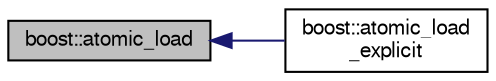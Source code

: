 digraph "boost::atomic_load"
{
  bgcolor="transparent";
  edge [fontname="FreeSans",fontsize="10",labelfontname="FreeSans",labelfontsize="10"];
  node [fontname="FreeSans",fontsize="10",shape=record];
  rankdir="LR";
  Node1 [label="boost::atomic_load",height=0.2,width=0.4,color="black", fillcolor="grey75", style="filled" fontcolor="black"];
  Node1 -> Node2 [dir="back",color="midnightblue",fontsize="10",style="solid",fontname="FreeSans"];
  Node2 [label="boost::atomic_load\l_explicit",height=0.2,width=0.4,color="black",URL="$d4/da9/namespaceboost.html#ab7dac6871ea6ec253444d76e637e81a1"];
}
